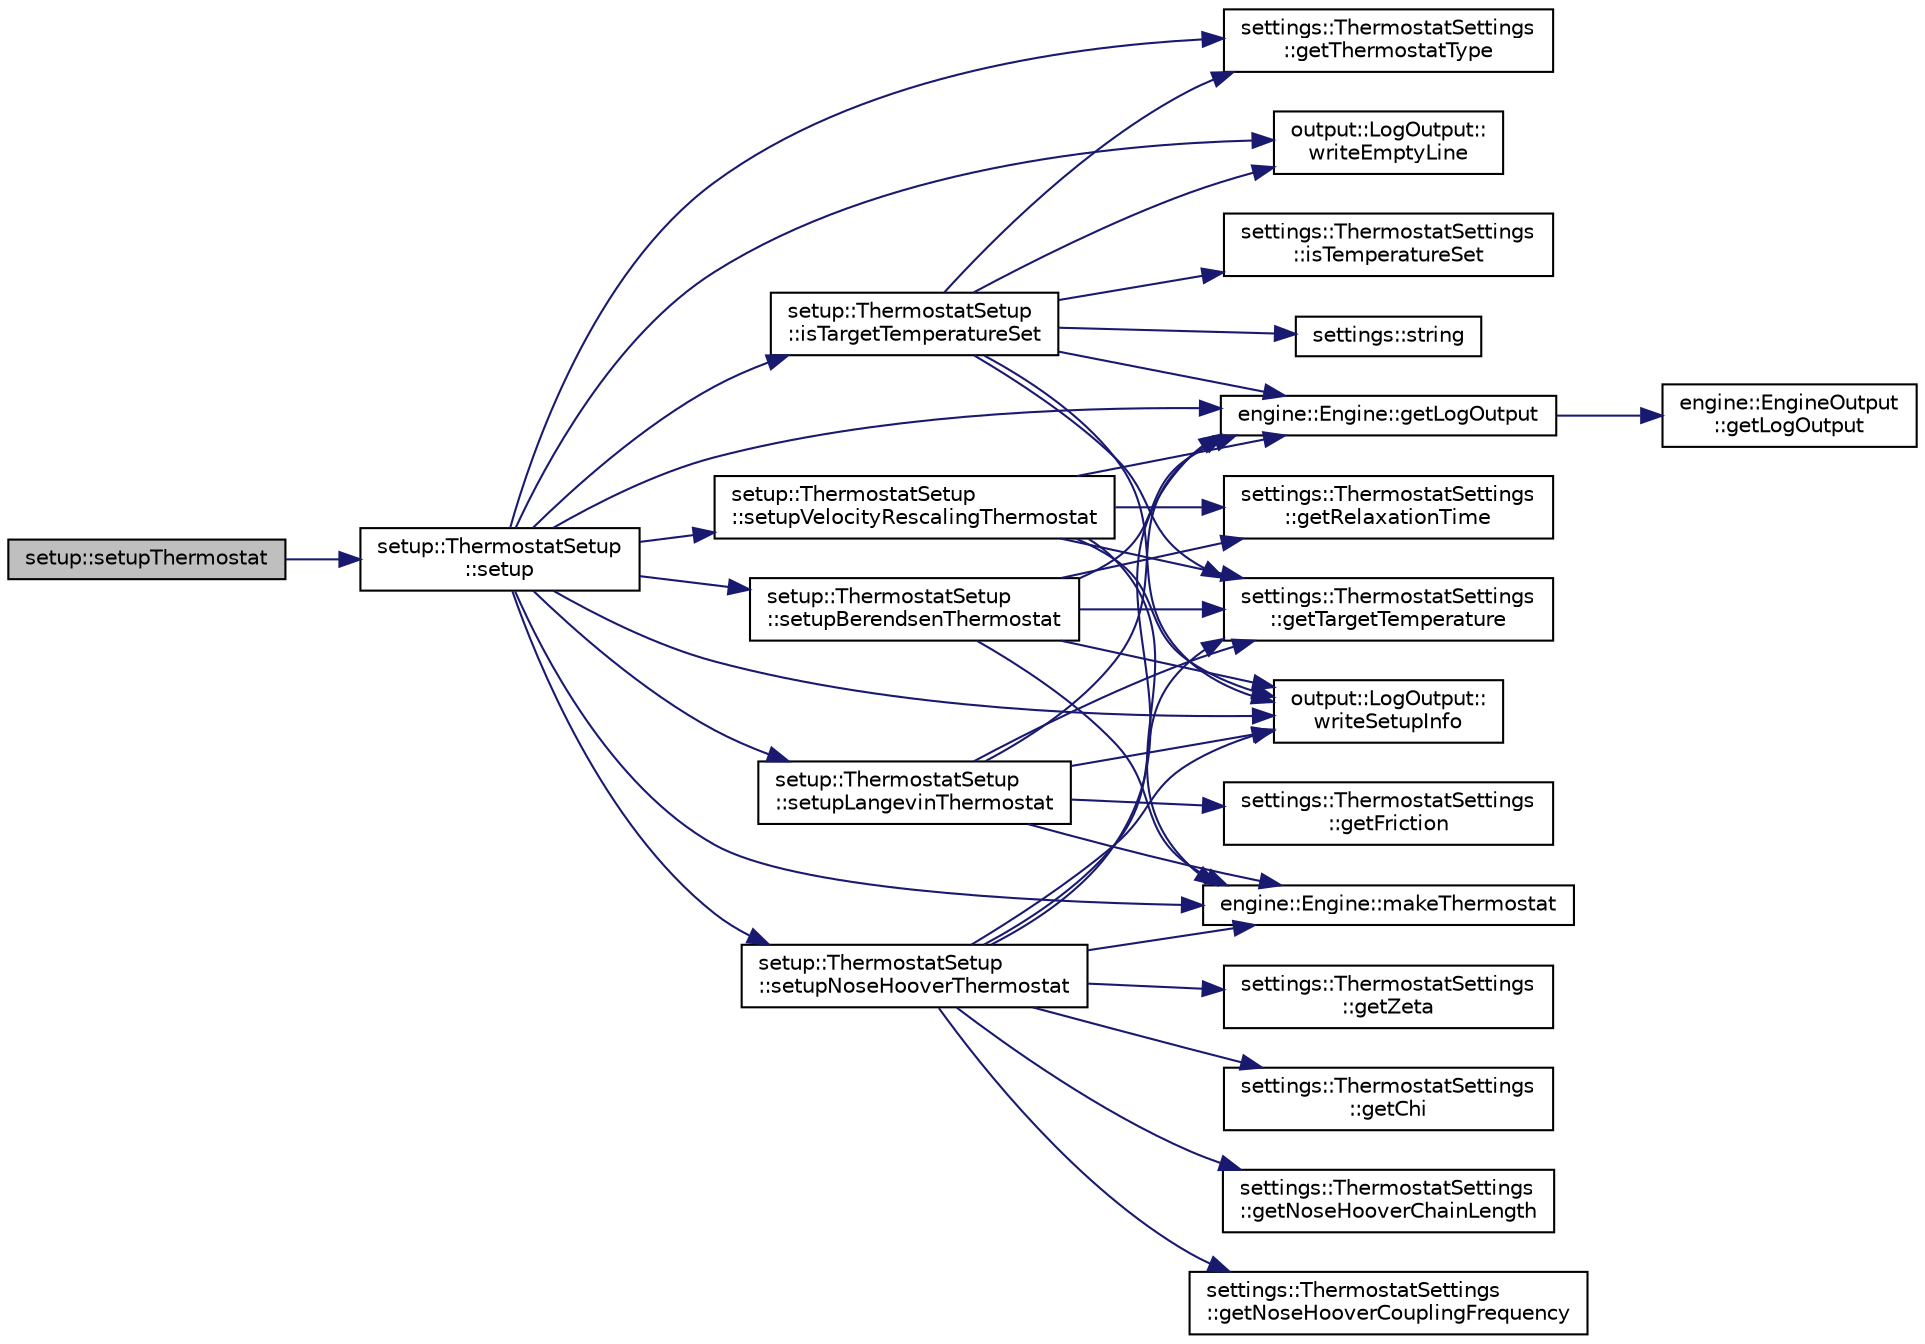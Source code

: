 digraph "setup::setupThermostat"
{
 // LATEX_PDF_SIZE
  edge [fontname="Helvetica",fontsize="10",labelfontname="Helvetica",labelfontsize="10"];
  node [fontname="Helvetica",fontsize="10",shape=record];
  rankdir="LR";
  Node1 [label="setup::setupThermostat",height=0.2,width=0.4,color="black", fillcolor="grey75", style="filled", fontcolor="black",tooltip="wrapper for thermostat setup"];
  Node1 -> Node2 [color="midnightblue",fontsize="10",style="solid",fontname="Helvetica"];
  Node2 [label="setup::ThermostatSetup\l::setup",height=0.2,width=0.4,color="black", fillcolor="white", style="filled",URL="$classsetup_1_1ThermostatSetup.html#aec89730886f9ef47fad8c64ec205a86c",tooltip="setup thermostat"];
  Node2 -> Node3 [color="midnightblue",fontsize="10",style="solid",fontname="Helvetica"];
  Node3 [label="engine::Engine::getLogOutput",height=0.2,width=0.4,color="black", fillcolor="white", style="filled",URL="$classengine_1_1Engine.html#a3950b4630f1ee3f6e2b1715476d50344",tooltip=" "];
  Node3 -> Node4 [color="midnightblue",fontsize="10",style="solid",fontname="Helvetica"];
  Node4 [label="engine::EngineOutput\l::getLogOutput",height=0.2,width=0.4,color="black", fillcolor="white", style="filled",URL="$classengine_1_1EngineOutput.html#abfb9cb9e98a2ec40256b37ee976f7b23",tooltip=" "];
  Node2 -> Node5 [color="midnightblue",fontsize="10",style="solid",fontname="Helvetica"];
  Node5 [label="settings::ThermostatSettings\l::getThermostatType",height=0.2,width=0.4,color="black", fillcolor="white", style="filled",URL="$classsettings_1_1ThermostatSettings.html#aec17cab708e8df91082d91fd2177da7e",tooltip=" "];
  Node2 -> Node6 [color="midnightblue",fontsize="10",style="solid",fontname="Helvetica"];
  Node6 [label="setup::ThermostatSetup\l::isTargetTemperatureSet",height=0.2,width=0.4,color="black", fillcolor="white", style="filled",URL="$classsetup_1_1ThermostatSetup.html#ac1d1ab5e146ceb7152e10981607802b2",tooltip="check if target temperature is set"];
  Node6 -> Node3 [color="midnightblue",fontsize="10",style="solid",fontname="Helvetica"];
  Node6 -> Node7 [color="midnightblue",fontsize="10",style="solid",fontname="Helvetica"];
  Node7 [label="settings::ThermostatSettings\l::getTargetTemperature",height=0.2,width=0.4,color="black", fillcolor="white", style="filled",URL="$classsettings_1_1ThermostatSettings.html#af42d97851263a47d70ccd20e62744be3",tooltip=" "];
  Node6 -> Node5 [color="midnightblue",fontsize="10",style="solid",fontname="Helvetica"];
  Node6 -> Node8 [color="midnightblue",fontsize="10",style="solid",fontname="Helvetica"];
  Node8 [label="settings::ThermostatSettings\l::isTemperatureSet",height=0.2,width=0.4,color="black", fillcolor="white", style="filled",URL="$classsettings_1_1ThermostatSettings.html#a1bdfcbad869fbd357cba19926dcc059d",tooltip=" "];
  Node6 -> Node9 [color="midnightblue",fontsize="10",style="solid",fontname="Helvetica"];
  Node9 [label="settings::string",height=0.2,width=0.4,color="black", fillcolor="white", style="filled",URL="$namespacesettings.html#a25810432631a237804b3241be4305787",tooltip="return string of manostatType"];
  Node6 -> Node10 [color="midnightblue",fontsize="10",style="solid",fontname="Helvetica"];
  Node10 [label="output::LogOutput::\lwriteEmptyLine",height=0.2,width=0.4,color="black", fillcolor="white", style="filled",URL="$classoutput_1_1LogOutput.html#a82d643f94bd32bda43c366093372fb45",tooltip=" "];
  Node6 -> Node11 [color="midnightblue",fontsize="10",style="solid",fontname="Helvetica"];
  Node11 [label="output::LogOutput::\lwriteSetupInfo",height=0.2,width=0.4,color="black", fillcolor="white", style="filled",URL="$classoutput_1_1LogOutput.html#a41b360fc891f03f3d6afcf67f771e9cc",tooltip="write a message to inform about the setup"];
  Node2 -> Node12 [color="midnightblue",fontsize="10",style="solid",fontname="Helvetica"];
  Node12 [label="engine::Engine::makeThermostat",height=0.2,width=0.4,color="black", fillcolor="white", style="filled",URL="$classengine_1_1Engine.html#aa8c0994ecd92c8f358248cf12d9e6495",tooltip=" "];
  Node2 -> Node13 [color="midnightblue",fontsize="10",style="solid",fontname="Helvetica"];
  Node13 [label="setup::ThermostatSetup\l::setupBerendsenThermostat",height=0.2,width=0.4,color="black", fillcolor="white", style="filled",URL="$classsetup_1_1ThermostatSetup.html#a80ec31cf9caed03ac85243a7e58b73fb",tooltip="setup berendsen thermostat"];
  Node13 -> Node3 [color="midnightblue",fontsize="10",style="solid",fontname="Helvetica"];
  Node13 -> Node14 [color="midnightblue",fontsize="10",style="solid",fontname="Helvetica"];
  Node14 [label="settings::ThermostatSettings\l::getRelaxationTime",height=0.2,width=0.4,color="black", fillcolor="white", style="filled",URL="$classsettings_1_1ThermostatSettings.html#ad15f77ac19e44b36f71e89435eff22a0",tooltip=" "];
  Node13 -> Node7 [color="midnightblue",fontsize="10",style="solid",fontname="Helvetica"];
  Node13 -> Node12 [color="midnightblue",fontsize="10",style="solid",fontname="Helvetica"];
  Node13 -> Node11 [color="midnightblue",fontsize="10",style="solid",fontname="Helvetica"];
  Node2 -> Node15 [color="midnightblue",fontsize="10",style="solid",fontname="Helvetica"];
  Node15 [label="setup::ThermostatSetup\l::setupLangevinThermostat",height=0.2,width=0.4,color="black", fillcolor="white", style="filled",URL="$classsetup_1_1ThermostatSetup.html#a4fcd063d736f4c39e5b0effe77dba80c",tooltip="setup langevin thermostat"];
  Node15 -> Node16 [color="midnightblue",fontsize="10",style="solid",fontname="Helvetica"];
  Node16 [label="settings::ThermostatSettings\l::getFriction",height=0.2,width=0.4,color="black", fillcolor="white", style="filled",URL="$classsettings_1_1ThermostatSettings.html#aae33eadce1e02f8d0a58a23adac9aca8",tooltip=" "];
  Node15 -> Node3 [color="midnightblue",fontsize="10",style="solid",fontname="Helvetica"];
  Node15 -> Node7 [color="midnightblue",fontsize="10",style="solid",fontname="Helvetica"];
  Node15 -> Node12 [color="midnightblue",fontsize="10",style="solid",fontname="Helvetica"];
  Node15 -> Node11 [color="midnightblue",fontsize="10",style="solid",fontname="Helvetica"];
  Node2 -> Node17 [color="midnightblue",fontsize="10",style="solid",fontname="Helvetica"];
  Node17 [label="setup::ThermostatSetup\l::setupNoseHooverThermostat",height=0.2,width=0.4,color="black", fillcolor="white", style="filled",URL="$classsetup_1_1ThermostatSetup.html#a088f891f5bb0c71a0ad5f93416fc1a49",tooltip="setup nose hoover thermostat"];
  Node17 -> Node18 [color="midnightblue",fontsize="10",style="solid",fontname="Helvetica"];
  Node18 [label="settings::ThermostatSettings\l::getChi",height=0.2,width=0.4,color="black", fillcolor="white", style="filled",URL="$classsettings_1_1ThermostatSettings.html#a4509e7a613aa4fb1b8bb756a125145c1",tooltip=" "];
  Node17 -> Node3 [color="midnightblue",fontsize="10",style="solid",fontname="Helvetica"];
  Node17 -> Node19 [color="midnightblue",fontsize="10",style="solid",fontname="Helvetica"];
  Node19 [label="settings::ThermostatSettings\l::getNoseHooverChainLength",height=0.2,width=0.4,color="black", fillcolor="white", style="filled",URL="$classsettings_1_1ThermostatSettings.html#a81d9e5302517046ed3b31ee755a96cc5",tooltip=" "];
  Node17 -> Node20 [color="midnightblue",fontsize="10",style="solid",fontname="Helvetica"];
  Node20 [label="settings::ThermostatSettings\l::getNoseHooverCouplingFrequency",height=0.2,width=0.4,color="black", fillcolor="white", style="filled",URL="$classsettings_1_1ThermostatSettings.html#a0f2a369a0365ce1ad567b0fea9bf9a70",tooltip=" "];
  Node17 -> Node7 [color="midnightblue",fontsize="10",style="solid",fontname="Helvetica"];
  Node17 -> Node21 [color="midnightblue",fontsize="10",style="solid",fontname="Helvetica"];
  Node21 [label="settings::ThermostatSettings\l::getZeta",height=0.2,width=0.4,color="black", fillcolor="white", style="filled",URL="$classsettings_1_1ThermostatSettings.html#a043105eb2cab63725d3c3df1d8ed6319",tooltip=" "];
  Node17 -> Node12 [color="midnightblue",fontsize="10",style="solid",fontname="Helvetica"];
  Node17 -> Node11 [color="midnightblue",fontsize="10",style="solid",fontname="Helvetica"];
  Node2 -> Node22 [color="midnightblue",fontsize="10",style="solid",fontname="Helvetica"];
  Node22 [label="setup::ThermostatSetup\l::setupVelocityRescalingThermostat",height=0.2,width=0.4,color="black", fillcolor="white", style="filled",URL="$classsetup_1_1ThermostatSetup.html#a92d7d987a793f46325a0b2b46e4b107a",tooltip="setup velocity rescaling thermostat"];
  Node22 -> Node3 [color="midnightblue",fontsize="10",style="solid",fontname="Helvetica"];
  Node22 -> Node14 [color="midnightblue",fontsize="10",style="solid",fontname="Helvetica"];
  Node22 -> Node7 [color="midnightblue",fontsize="10",style="solid",fontname="Helvetica"];
  Node22 -> Node12 [color="midnightblue",fontsize="10",style="solid",fontname="Helvetica"];
  Node22 -> Node11 [color="midnightblue",fontsize="10",style="solid",fontname="Helvetica"];
  Node2 -> Node10 [color="midnightblue",fontsize="10",style="solid",fontname="Helvetica"];
  Node2 -> Node11 [color="midnightblue",fontsize="10",style="solid",fontname="Helvetica"];
}
